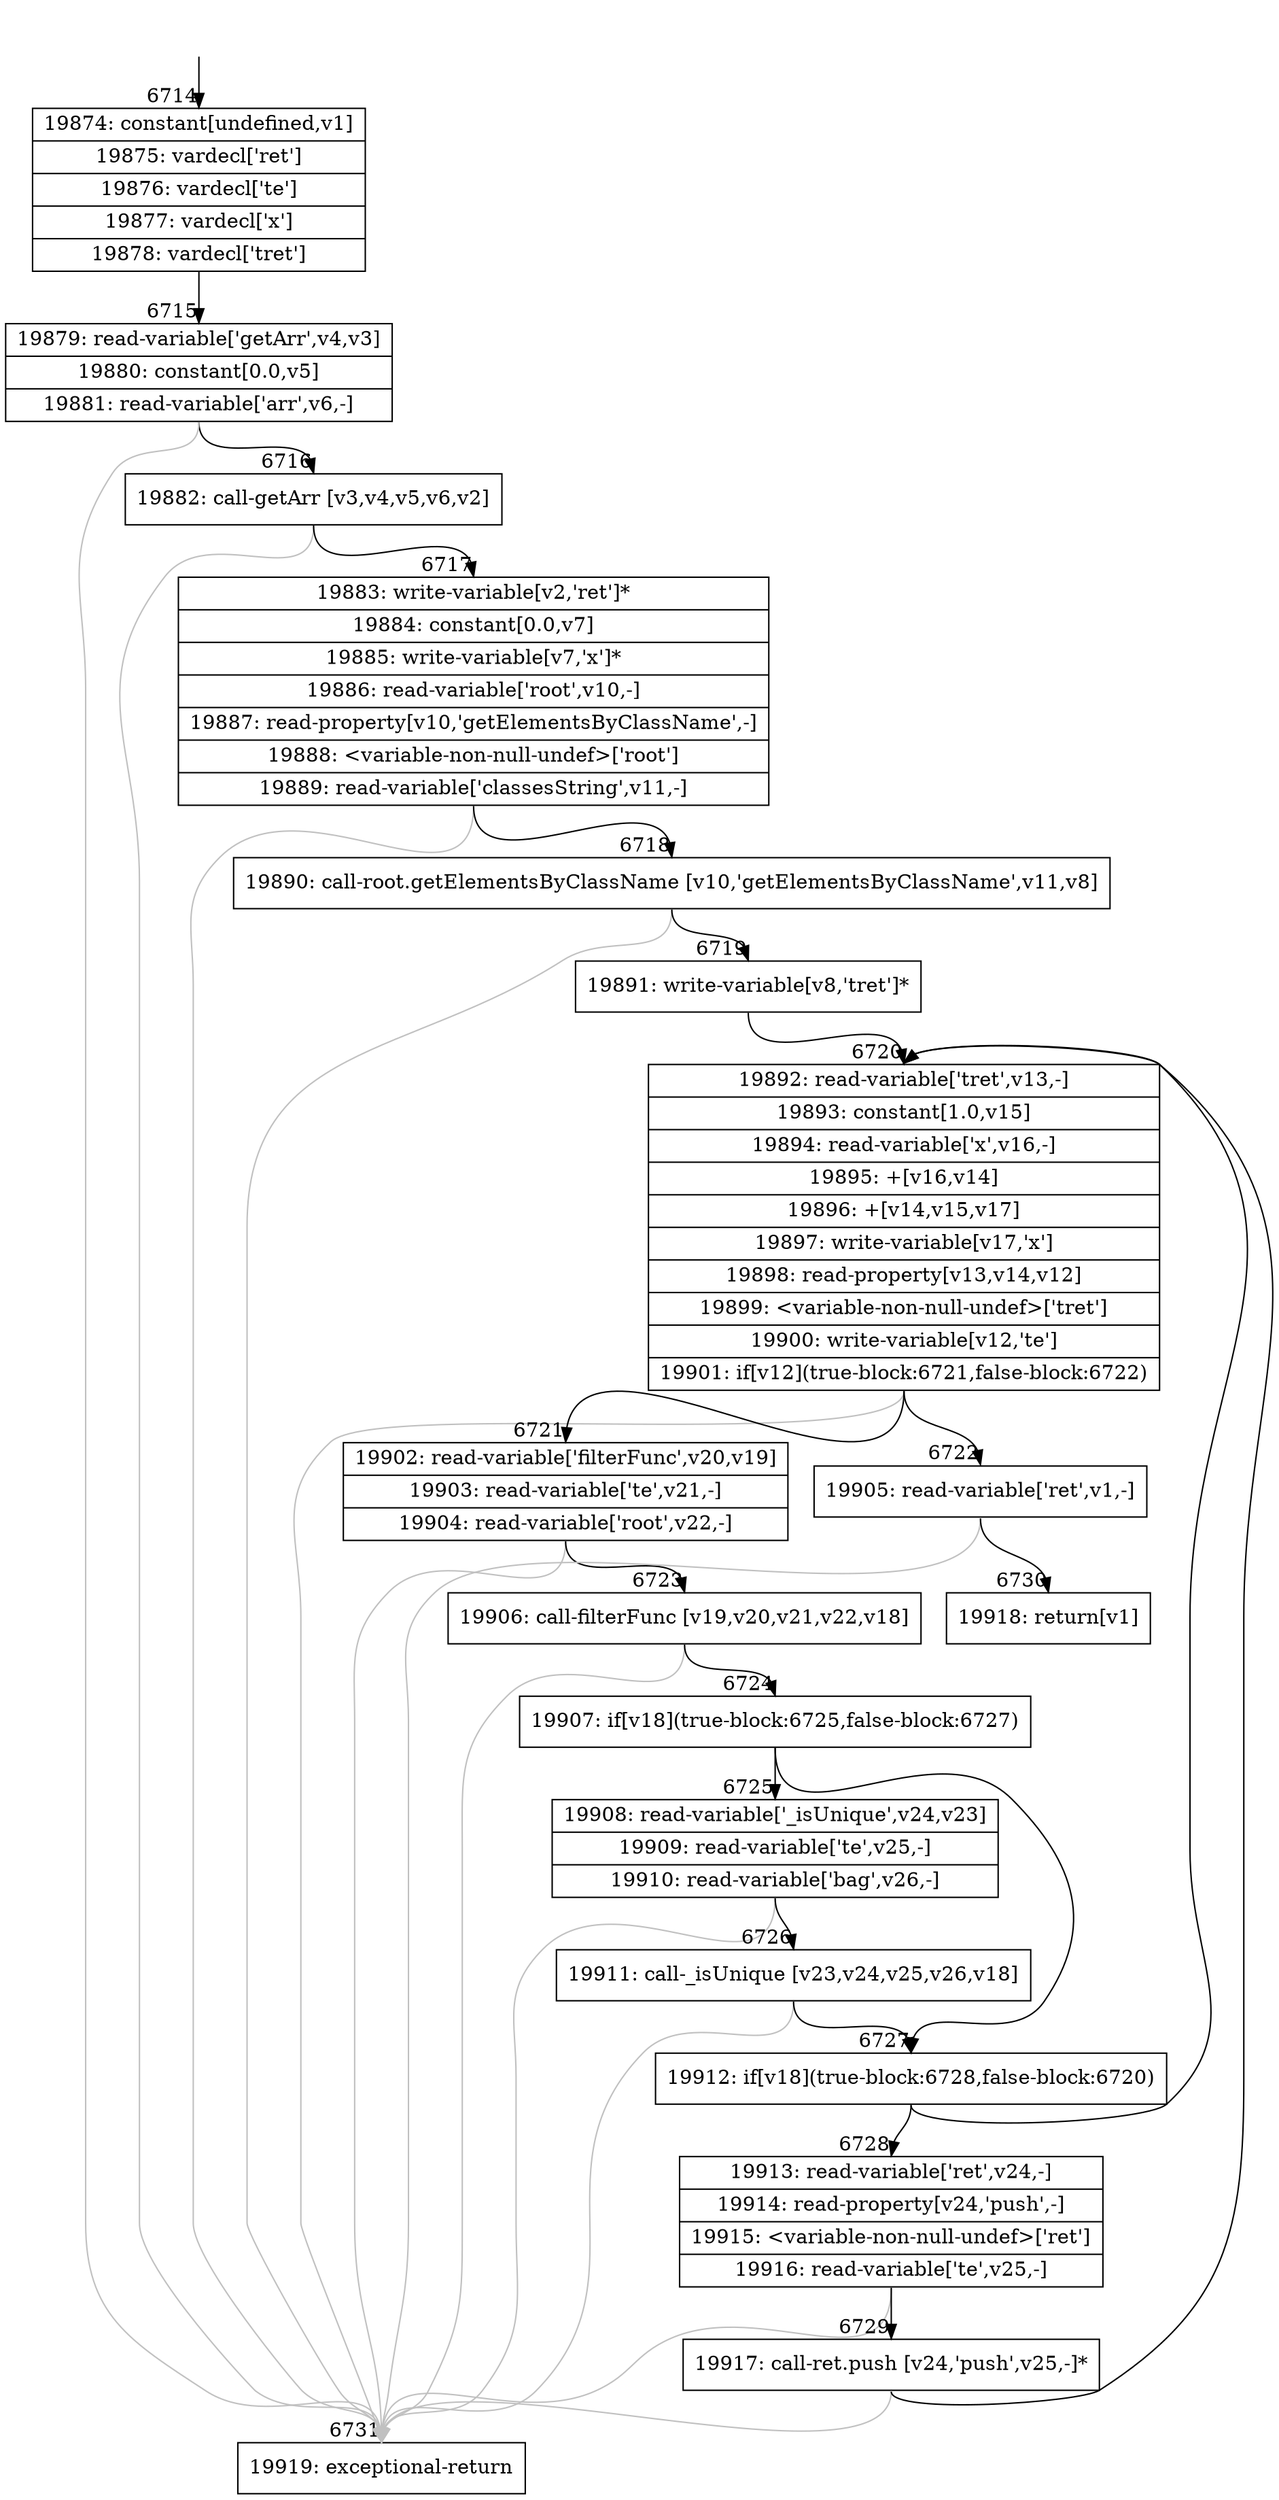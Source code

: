 digraph {
rankdir="TD"
BB_entry476[shape=none,label=""];
BB_entry476 -> BB6714 [tailport=s, headport=n, headlabel="    6714"]
BB6714 [shape=record label="{19874: constant[undefined,v1]|19875: vardecl['ret']|19876: vardecl['te']|19877: vardecl['x']|19878: vardecl['tret']}" ] 
BB6714 -> BB6715 [tailport=s, headport=n, headlabel="      6715"]
BB6715 [shape=record label="{19879: read-variable['getArr',v4,v3]|19880: constant[0.0,v5]|19881: read-variable['arr',v6,-]}" ] 
BB6715 -> BB6716 [tailport=s, headport=n, headlabel="      6716"]
BB6715 -> BB6731 [tailport=s, headport=n, color=gray, headlabel="      6731"]
BB6716 [shape=record label="{19882: call-getArr [v3,v4,v5,v6,v2]}" ] 
BB6716 -> BB6717 [tailport=s, headport=n, headlabel="      6717"]
BB6716 -> BB6731 [tailport=s, headport=n, color=gray]
BB6717 [shape=record label="{19883: write-variable[v2,'ret']*|19884: constant[0.0,v7]|19885: write-variable[v7,'x']*|19886: read-variable['root',v10,-]|19887: read-property[v10,'getElementsByClassName',-]|19888: \<variable-non-null-undef\>['root']|19889: read-variable['classesString',v11,-]}" ] 
BB6717 -> BB6718 [tailport=s, headport=n, headlabel="      6718"]
BB6717 -> BB6731 [tailport=s, headport=n, color=gray]
BB6718 [shape=record label="{19890: call-root.getElementsByClassName [v10,'getElementsByClassName',v11,v8]}" ] 
BB6718 -> BB6719 [tailport=s, headport=n, headlabel="      6719"]
BB6718 -> BB6731 [tailport=s, headport=n, color=gray]
BB6719 [shape=record label="{19891: write-variable[v8,'tret']*}" ] 
BB6719 -> BB6720 [tailport=s, headport=n, headlabel="      6720"]
BB6720 [shape=record label="{19892: read-variable['tret',v13,-]|19893: constant[1.0,v15]|19894: read-variable['x',v16,-]|19895: +[v16,v14]|19896: +[v14,v15,v17]|19897: write-variable[v17,'x']|19898: read-property[v13,v14,v12]|19899: \<variable-non-null-undef\>['tret']|19900: write-variable[v12,'te']|19901: if[v12](true-block:6721,false-block:6722)}" ] 
BB6720 -> BB6721 [tailport=s, headport=n, headlabel="      6721"]
BB6720 -> BB6722 [tailport=s, headport=n, headlabel="      6722"]
BB6720 -> BB6731 [tailport=s, headport=n, color=gray]
BB6721 [shape=record label="{19902: read-variable['filterFunc',v20,v19]|19903: read-variable['te',v21,-]|19904: read-variable['root',v22,-]}" ] 
BB6721 -> BB6723 [tailport=s, headport=n, headlabel="      6723"]
BB6721 -> BB6731 [tailport=s, headport=n, color=gray]
BB6722 [shape=record label="{19905: read-variable['ret',v1,-]}" ] 
BB6722 -> BB6730 [tailport=s, headport=n, headlabel="      6730"]
BB6722 -> BB6731 [tailport=s, headport=n, color=gray]
BB6723 [shape=record label="{19906: call-filterFunc [v19,v20,v21,v22,v18]}" ] 
BB6723 -> BB6724 [tailport=s, headport=n, headlabel="      6724"]
BB6723 -> BB6731 [tailport=s, headport=n, color=gray]
BB6724 [shape=record label="{19907: if[v18](true-block:6725,false-block:6727)}" ] 
BB6724 -> BB6727 [tailport=s, headport=n, headlabel="      6727"]
BB6724 -> BB6725 [tailport=s, headport=n, headlabel="      6725"]
BB6725 [shape=record label="{19908: read-variable['_isUnique',v24,v23]|19909: read-variable['te',v25,-]|19910: read-variable['bag',v26,-]}" ] 
BB6725 -> BB6726 [tailport=s, headport=n, headlabel="      6726"]
BB6725 -> BB6731 [tailport=s, headport=n, color=gray]
BB6726 [shape=record label="{19911: call-_isUnique [v23,v24,v25,v26,v18]}" ] 
BB6726 -> BB6727 [tailport=s, headport=n]
BB6726 -> BB6731 [tailport=s, headport=n, color=gray]
BB6727 [shape=record label="{19912: if[v18](true-block:6728,false-block:6720)}" ] 
BB6727 -> BB6728 [tailport=s, headport=n, headlabel="      6728"]
BB6727 -> BB6720 [tailport=s, headport=n]
BB6728 [shape=record label="{19913: read-variable['ret',v24,-]|19914: read-property[v24,'push',-]|19915: \<variable-non-null-undef\>['ret']|19916: read-variable['te',v25,-]}" ] 
BB6728 -> BB6729 [tailport=s, headport=n, headlabel="      6729"]
BB6728 -> BB6731 [tailport=s, headport=n, color=gray]
BB6729 [shape=record label="{19917: call-ret.push [v24,'push',v25,-]*}" ] 
BB6729 -> BB6720 [tailport=s, headport=n]
BB6729 -> BB6731 [tailport=s, headport=n, color=gray]
BB6730 [shape=record label="{19918: return[v1]}" ] 
BB6731 [shape=record label="{19919: exceptional-return}" ] 
//#$~ 9482
}
